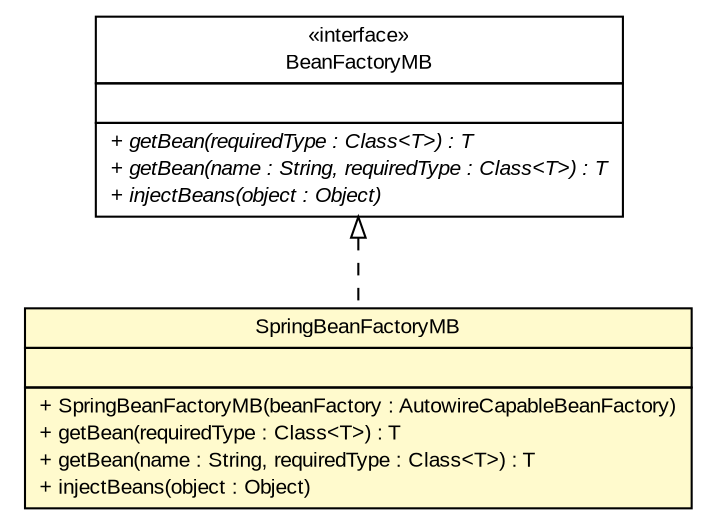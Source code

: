 #!/usr/local/bin/dot
#
# Class diagram 
# Generated by UMLGraph version R5_6 (http://www.umlgraph.org/)
#

digraph G {
	edge [fontname="arial",fontsize=10,labelfontname="arial",labelfontsize=10];
	node [fontname="arial",fontsize=10,shape=plaintext];
	nodesep=0.25;
	ranksep=0.5;
	// br.gov.to.sefaz.presentation.managedbean.BeanFactoryMB
	c1080 [label=<<table title="br.gov.to.sefaz.presentation.managedbean.BeanFactoryMB" border="0" cellborder="1" cellspacing="0" cellpadding="2" port="p" href="../BeanFactoryMB.html">
		<tr><td><table border="0" cellspacing="0" cellpadding="1">
<tr><td align="center" balign="center"> &#171;interface&#187; </td></tr>
<tr><td align="center" balign="center"> BeanFactoryMB </td></tr>
		</table></td></tr>
		<tr><td><table border="0" cellspacing="0" cellpadding="1">
<tr><td align="left" balign="left">  </td></tr>
		</table></td></tr>
		<tr><td><table border="0" cellspacing="0" cellpadding="1">
<tr><td align="left" balign="left"><font face="arial italic" point-size="10.0"> + getBean(requiredType : Class&lt;T&gt;) : T </font></td></tr>
<tr><td align="left" balign="left"><font face="arial italic" point-size="10.0"> + getBean(name : String, requiredType : Class&lt;T&gt;) : T </font></td></tr>
<tr><td align="left" balign="left"><font face="arial italic" point-size="10.0"> + injectBeans(object : Object) </font></td></tr>
		</table></td></tr>
		</table>>, URL="../BeanFactoryMB.html", fontname="arial", fontcolor="black", fontsize=10.0];
	// br.gov.to.sefaz.presentation.managedbean.impl.SpringBeanFactoryMB
	c1088 [label=<<table title="br.gov.to.sefaz.presentation.managedbean.impl.SpringBeanFactoryMB" border="0" cellborder="1" cellspacing="0" cellpadding="2" port="p" bgcolor="lemonChiffon" href="./SpringBeanFactoryMB.html">
		<tr><td><table border="0" cellspacing="0" cellpadding="1">
<tr><td align="center" balign="center"> SpringBeanFactoryMB </td></tr>
		</table></td></tr>
		<tr><td><table border="0" cellspacing="0" cellpadding="1">
<tr><td align="left" balign="left">  </td></tr>
		</table></td></tr>
		<tr><td><table border="0" cellspacing="0" cellpadding="1">
<tr><td align="left" balign="left"> + SpringBeanFactoryMB(beanFactory : AutowireCapableBeanFactory) </td></tr>
<tr><td align="left" balign="left"> + getBean(requiredType : Class&lt;T&gt;) : T </td></tr>
<tr><td align="left" balign="left"> + getBean(name : String, requiredType : Class&lt;T&gt;) : T </td></tr>
<tr><td align="left" balign="left"> + injectBeans(object : Object) </td></tr>
		</table></td></tr>
		</table>>, URL="./SpringBeanFactoryMB.html", fontname="arial", fontcolor="black", fontsize=10.0];
	//br.gov.to.sefaz.presentation.managedbean.impl.SpringBeanFactoryMB implements br.gov.to.sefaz.presentation.managedbean.BeanFactoryMB
	c1080:p -> c1088:p [dir=back,arrowtail=empty,style=dashed];
}

